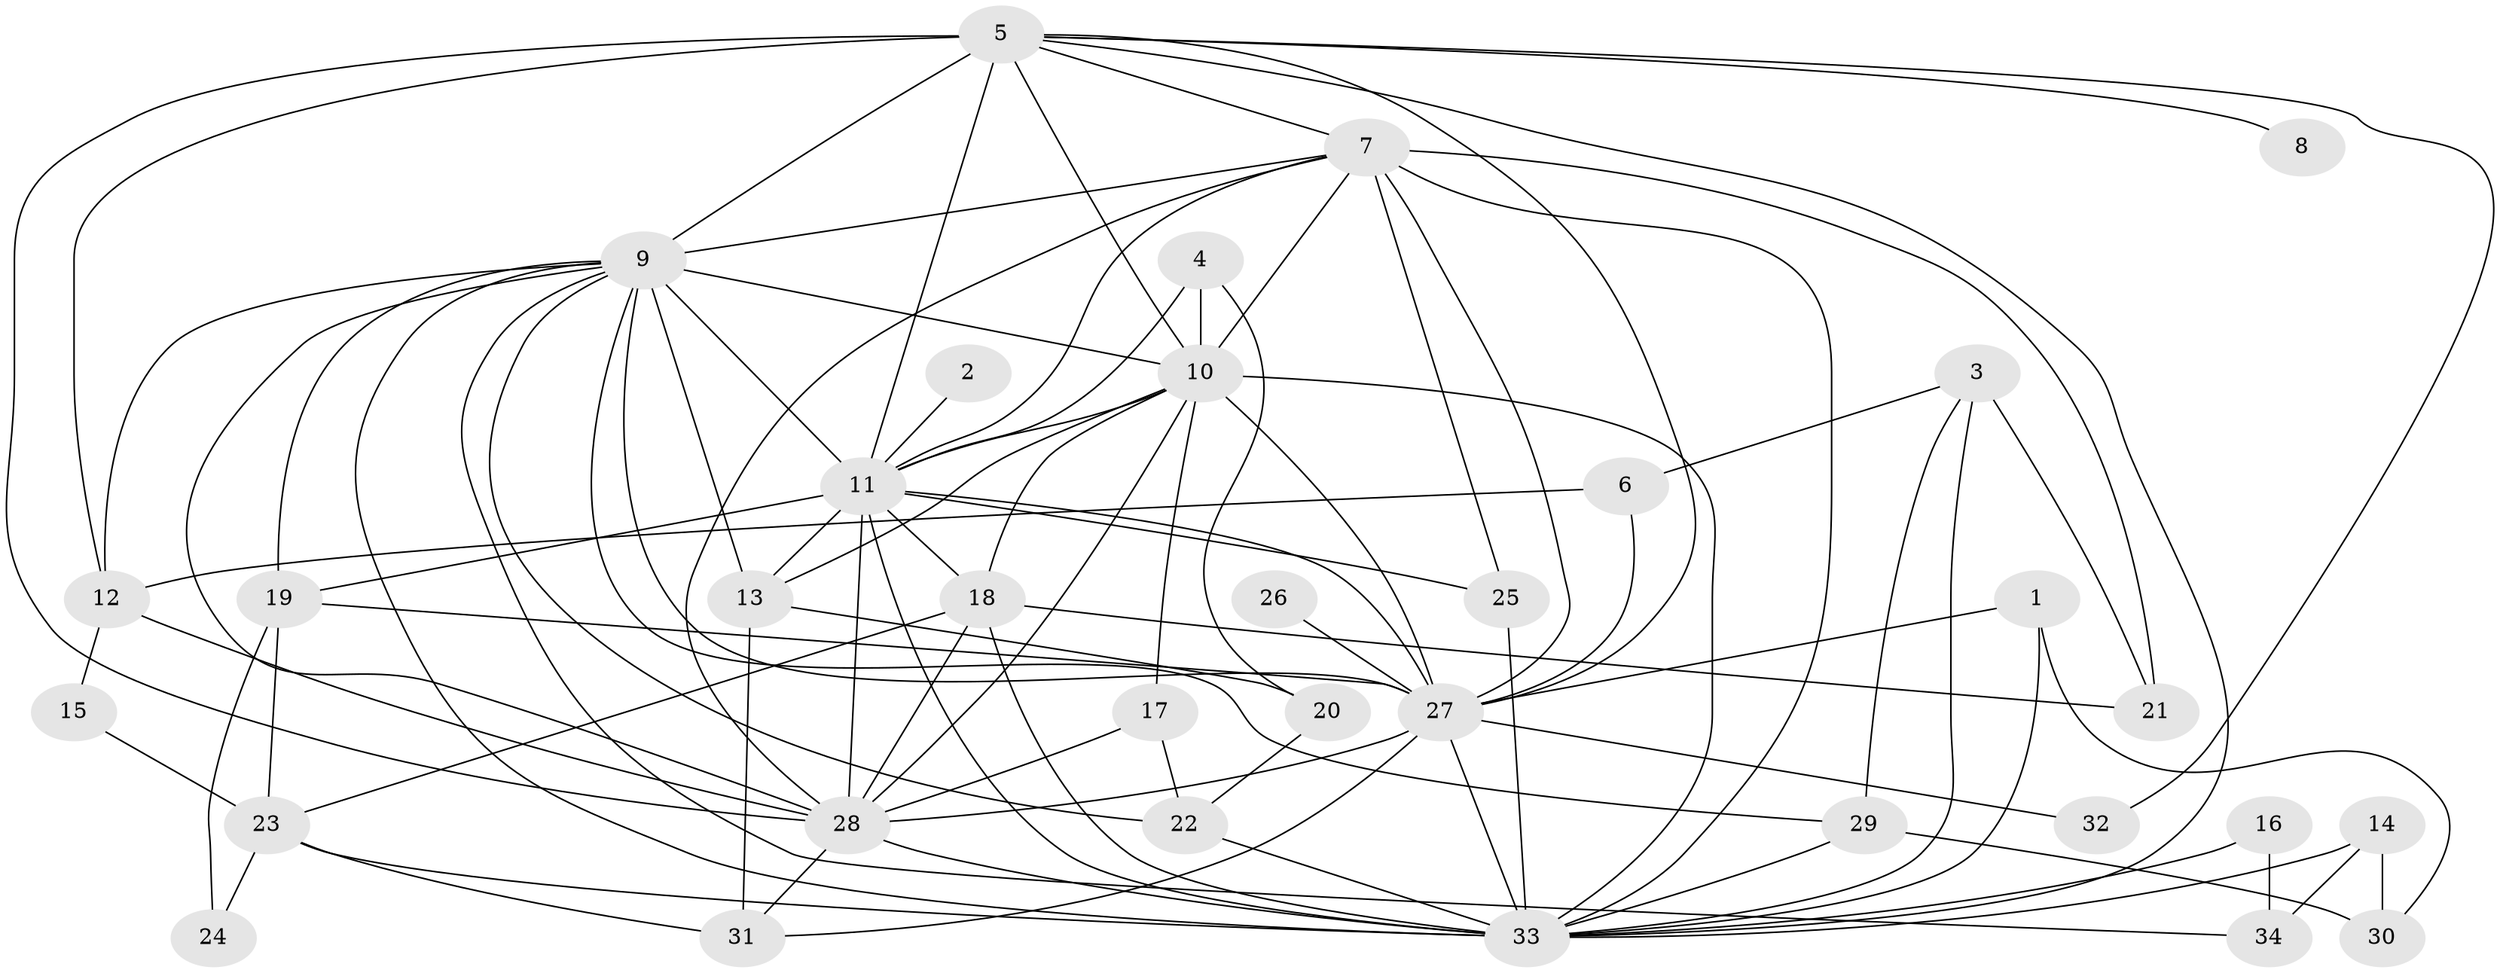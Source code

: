 // original degree distribution, {12: 0.014705882352941176, 18: 0.014705882352941176, 14: 0.04411764705882353, 15: 0.029411764705882353, 20: 0.014705882352941176, 19: 0.014705882352941176, 23: 0.014705882352941176, 2: 0.5, 3: 0.19117647058823528, 5: 0.04411764705882353, 4: 0.08823529411764706, 6: 0.029411764705882353}
// Generated by graph-tools (version 1.1) at 2025/01/03/09/25 03:01:35]
// undirected, 34 vertices, 90 edges
graph export_dot {
graph [start="1"]
  node [color=gray90,style=filled];
  1;
  2;
  3;
  4;
  5;
  6;
  7;
  8;
  9;
  10;
  11;
  12;
  13;
  14;
  15;
  16;
  17;
  18;
  19;
  20;
  21;
  22;
  23;
  24;
  25;
  26;
  27;
  28;
  29;
  30;
  31;
  32;
  33;
  34;
  1 -- 27 [weight=1.0];
  1 -- 30 [weight=1.0];
  1 -- 33 [weight=1.0];
  2 -- 11 [weight=1.0];
  3 -- 6 [weight=1.0];
  3 -- 21 [weight=1.0];
  3 -- 29 [weight=1.0];
  3 -- 33 [weight=2.0];
  4 -- 10 [weight=1.0];
  4 -- 11 [weight=1.0];
  4 -- 20 [weight=1.0];
  5 -- 7 [weight=1.0];
  5 -- 8 [weight=1.0];
  5 -- 9 [weight=2.0];
  5 -- 10 [weight=1.0];
  5 -- 11 [weight=2.0];
  5 -- 12 [weight=1.0];
  5 -- 27 [weight=1.0];
  5 -- 28 [weight=1.0];
  5 -- 32 [weight=1.0];
  5 -- 33 [weight=2.0];
  6 -- 12 [weight=1.0];
  6 -- 27 [weight=1.0];
  7 -- 9 [weight=2.0];
  7 -- 10 [weight=1.0];
  7 -- 11 [weight=1.0];
  7 -- 21 [weight=1.0];
  7 -- 25 [weight=1.0];
  7 -- 27 [weight=1.0];
  7 -- 28 [weight=1.0];
  7 -- 33 [weight=3.0];
  9 -- 10 [weight=3.0];
  9 -- 11 [weight=3.0];
  9 -- 12 [weight=1.0];
  9 -- 13 [weight=1.0];
  9 -- 19 [weight=1.0];
  9 -- 22 [weight=1.0];
  9 -- 27 [weight=2.0];
  9 -- 28 [weight=3.0];
  9 -- 29 [weight=1.0];
  9 -- 33 [weight=4.0];
  9 -- 34 [weight=1.0];
  10 -- 11 [weight=1.0];
  10 -- 13 [weight=1.0];
  10 -- 17 [weight=1.0];
  10 -- 18 [weight=1.0];
  10 -- 27 [weight=1.0];
  10 -- 28 [weight=1.0];
  10 -- 33 [weight=2.0];
  11 -- 13 [weight=1.0];
  11 -- 18 [weight=1.0];
  11 -- 19 [weight=1.0];
  11 -- 25 [weight=1.0];
  11 -- 27 [weight=2.0];
  11 -- 28 [weight=2.0];
  11 -- 33 [weight=2.0];
  12 -- 15 [weight=1.0];
  12 -- 28 [weight=1.0];
  13 -- 20 [weight=1.0];
  13 -- 31 [weight=1.0];
  14 -- 30 [weight=1.0];
  14 -- 33 [weight=2.0];
  14 -- 34 [weight=1.0];
  15 -- 23 [weight=1.0];
  16 -- 33 [weight=2.0];
  16 -- 34 [weight=1.0];
  17 -- 22 [weight=1.0];
  17 -- 28 [weight=1.0];
  18 -- 21 [weight=1.0];
  18 -- 23 [weight=1.0];
  18 -- 28 [weight=1.0];
  18 -- 33 [weight=1.0];
  19 -- 23 [weight=1.0];
  19 -- 24 [weight=1.0];
  19 -- 27 [weight=1.0];
  20 -- 22 [weight=1.0];
  22 -- 33 [weight=1.0];
  23 -- 24 [weight=1.0];
  23 -- 31 [weight=1.0];
  23 -- 33 [weight=1.0];
  25 -- 33 [weight=1.0];
  26 -- 27 [weight=1.0];
  27 -- 28 [weight=1.0];
  27 -- 31 [weight=1.0];
  27 -- 32 [weight=3.0];
  27 -- 33 [weight=2.0];
  28 -- 31 [weight=1.0];
  28 -- 33 [weight=5.0];
  29 -- 30 [weight=1.0];
  29 -- 33 [weight=2.0];
}
